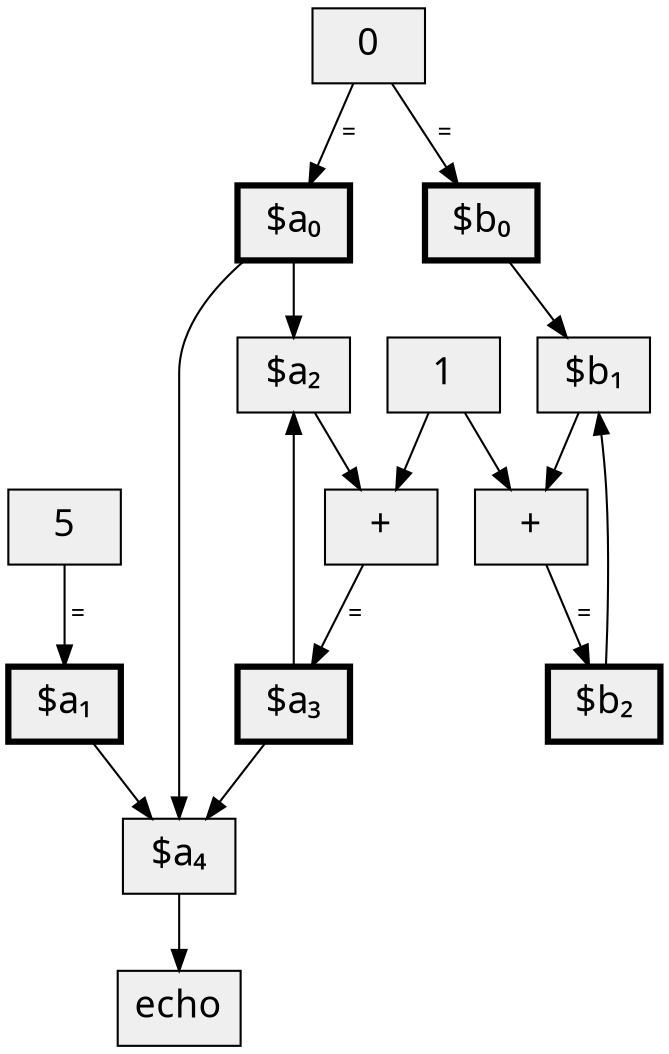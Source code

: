 digraph G {
  graph[fontsize=18 fontname="SF Mono"];
  color="#efefef";
  node[shape=box style=filled fontsize=18 fontname="SF Mono" fillcolor="#efefef"];
  edge[fontsize=12 fontname="SF Mono"];

  zero [label="0"];
  five [label="5"];
  one [label="1"];
  a0 [label="$a₀" penwidth="3"];
  a1 [label="$a₁" penwidth="3"];
  a2 [label="$a₂"];
  a3 [label="$a₃" penwidth="3"];
  a4 [label="$a₄"];
  b0 [label="$b₀" penwidth="3"];
  b1 [label="$b₁"];
  b2 [label="$b₂" penwidth="3"];
  a2_plus_1 [label="+"];
  b1_plus_1 [label="+"];
  echo [label="echo"];

  zero -> a0 [label=" ="]
  zero -> b0 [label=" ="]
  five -> a1 [label=" ="]

  a0 -> a4
  a1 -> a4
  a3 -> a4

  a0 -> a2
  a3 -> a2

  b0 -> b1

  one -> a2_plus_1
  a2 -> a2_plus_1

  a2_plus_1 -> a3 [label=" ="]

  one -> b1_plus_1
  b1 -> b1_plus_1

  b1_plus_1 -> b2 [label=" ="]

  b2 -> b1

  a4 -> echo
}